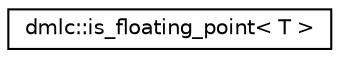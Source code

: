 digraph "Graphical Class Hierarchy"
{
 // LATEX_PDF_SIZE
  edge [fontname="Helvetica",fontsize="10",labelfontname="Helvetica",labelfontsize="10"];
  node [fontname="Helvetica",fontsize="10",shape=record];
  rankdir="LR";
  Node0 [label="dmlc::is_floating_point\< T \>",height=0.2,width=0.4,color="black", fillcolor="white", style="filled",URL="$structdmlc_1_1is__floating__point.html",tooltip="whether a type is floating point type"];
}
